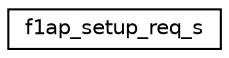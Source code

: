 digraph "Graphical Class Hierarchy"
{
 // LATEX_PDF_SIZE
  edge [fontname="Helvetica",fontsize="10",labelfontname="Helvetica",labelfontsize="10"];
  node [fontname="Helvetica",fontsize="10",shape=record];
  rankdir="LR";
  Node0 [label="f1ap_setup_req_s",height=0.2,width=0.4,color="black", fillcolor="white", style="filled",URL="$structf1ap__setup__req__s.html",tooltip=" "];
}
